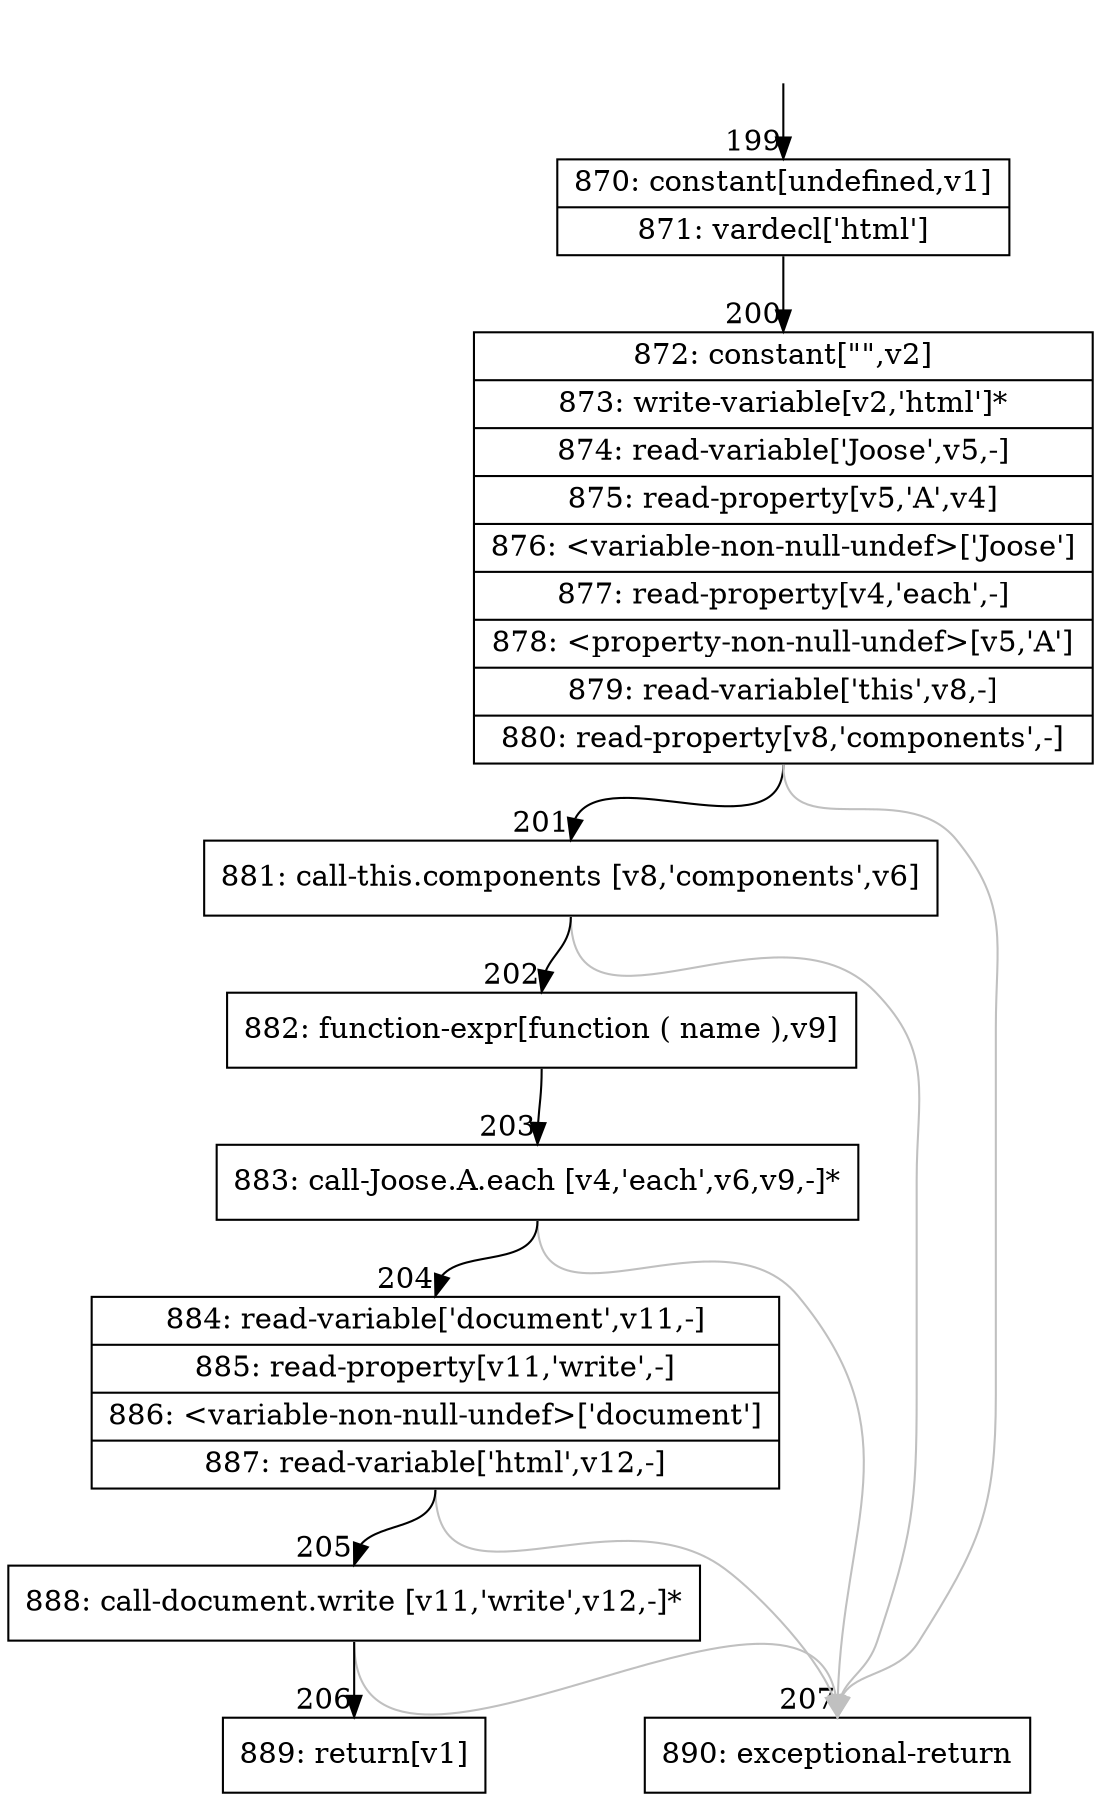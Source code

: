 digraph {
rankdir="TD"
BB_entry18[shape=none,label=""];
BB_entry18 -> BB199 [tailport=s, headport=n, headlabel="    199"]
BB199 [shape=record label="{870: constant[undefined,v1]|871: vardecl['html']}" ] 
BB199 -> BB200 [tailport=s, headport=n, headlabel="      200"]
BB200 [shape=record label="{872: constant[\"\",v2]|873: write-variable[v2,'html']*|874: read-variable['Joose',v5,-]|875: read-property[v5,'A',v4]|876: \<variable-non-null-undef\>['Joose']|877: read-property[v4,'each',-]|878: \<property-non-null-undef\>[v5,'A']|879: read-variable['this',v8,-]|880: read-property[v8,'components',-]}" ] 
BB200 -> BB201 [tailport=s, headport=n, headlabel="      201"]
BB200 -> BB207 [tailport=s, headport=n, color=gray, headlabel="      207"]
BB201 [shape=record label="{881: call-this.components [v8,'components',v6]}" ] 
BB201 -> BB202 [tailport=s, headport=n, headlabel="      202"]
BB201 -> BB207 [tailport=s, headport=n, color=gray]
BB202 [shape=record label="{882: function-expr[function ( name ),v9]}" ] 
BB202 -> BB203 [tailport=s, headport=n, headlabel="      203"]
BB203 [shape=record label="{883: call-Joose.A.each [v4,'each',v6,v9,-]*}" ] 
BB203 -> BB204 [tailport=s, headport=n, headlabel="      204"]
BB203 -> BB207 [tailport=s, headport=n, color=gray]
BB204 [shape=record label="{884: read-variable['document',v11,-]|885: read-property[v11,'write',-]|886: \<variable-non-null-undef\>['document']|887: read-variable['html',v12,-]}" ] 
BB204 -> BB205 [tailport=s, headport=n, headlabel="      205"]
BB204 -> BB207 [tailport=s, headport=n, color=gray]
BB205 [shape=record label="{888: call-document.write [v11,'write',v12,-]*}" ] 
BB205 -> BB206 [tailport=s, headport=n, headlabel="      206"]
BB205 -> BB207 [tailport=s, headport=n, color=gray]
BB206 [shape=record label="{889: return[v1]}" ] 
BB207 [shape=record label="{890: exceptional-return}" ] 
//#$~ 158
}
